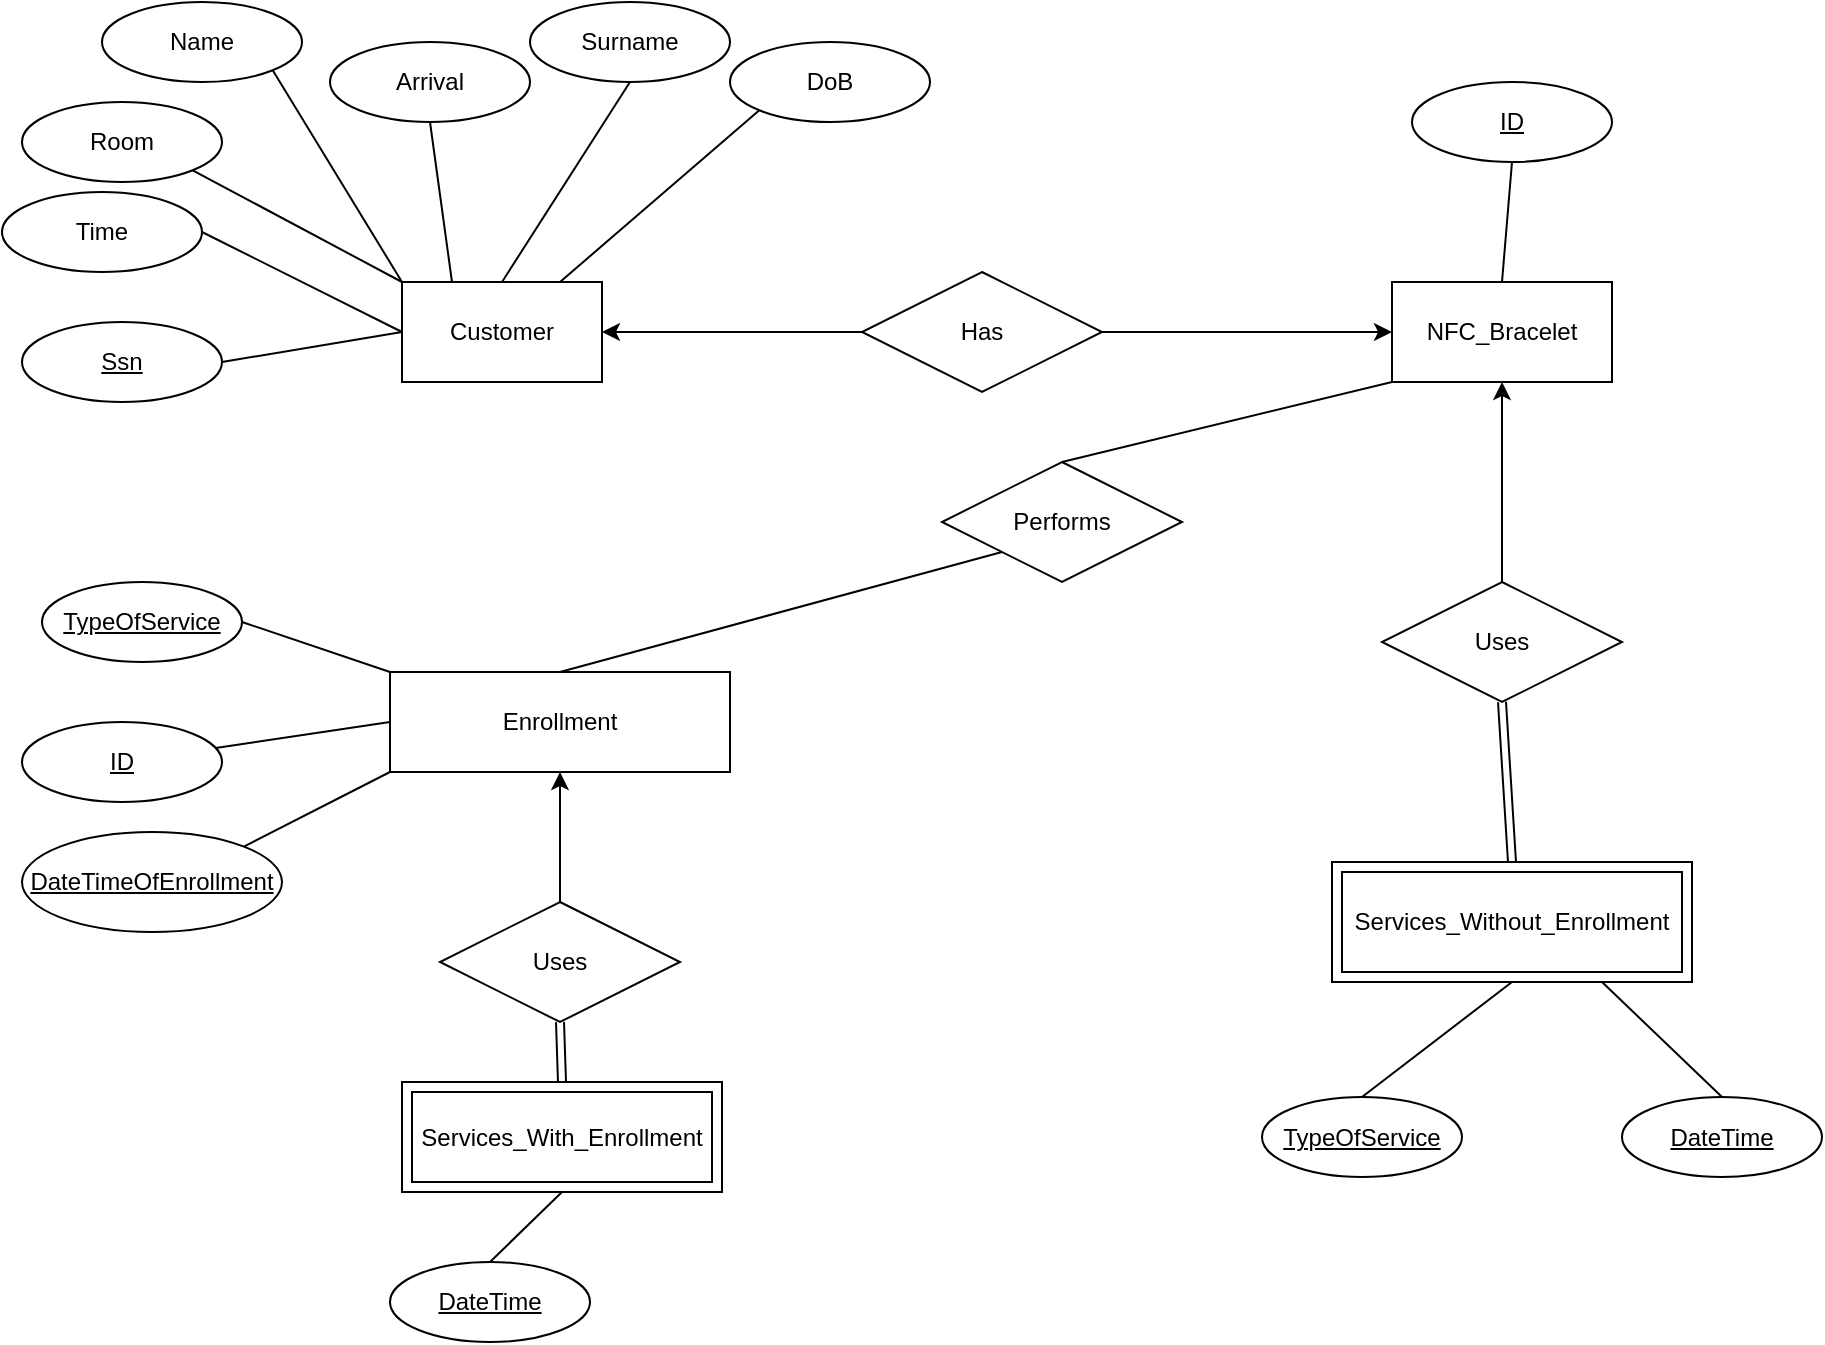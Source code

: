 <mxfile version="14.6.6" type="github">
  <diagram id="hD8x8rFiTOKmc3ZWUuP_" name="Page-1">
    <mxGraphModel dx="1504" dy="645" grid="1" gridSize="10" guides="1" tooltips="1" connect="1" arrows="1" fold="1" page="1" pageScale="1" pageWidth="827" pageHeight="1169" math="0" shadow="0">
      <root>
        <mxCell id="0" />
        <mxCell id="1" parent="0" />
        <mxCell id="cgFxiKVTE2_JD3lSgvtE-6" value="Customer" style="whiteSpace=wrap;html=1;align=center;" parent="1" vertex="1">
          <mxGeometry x="200" y="150" width="100" height="50" as="geometry" />
        </mxCell>
        <mxCell id="cgFxiKVTE2_JD3lSgvtE-7" value="Room" style="ellipse;whiteSpace=wrap;html=1;align=center;" parent="1" vertex="1">
          <mxGeometry x="10" y="60" width="100" height="40" as="geometry" />
        </mxCell>
        <mxCell id="cgFxiKVTE2_JD3lSgvtE-8" value="DoB" style="ellipse;whiteSpace=wrap;html=1;align=center;" parent="1" vertex="1">
          <mxGeometry x="364" y="30" width="100" height="40" as="geometry" />
        </mxCell>
        <mxCell id="cgFxiKVTE2_JD3lSgvtE-9" value="Surname" style="ellipse;whiteSpace=wrap;html=1;align=center;" parent="1" vertex="1">
          <mxGeometry x="264" y="10" width="100" height="40" as="geometry" />
        </mxCell>
        <mxCell id="cgFxiKVTE2_JD3lSgvtE-10" value="Name" style="ellipse;whiteSpace=wrap;html=1;align=center;" parent="1" vertex="1">
          <mxGeometry x="50" y="10" width="100" height="40" as="geometry" />
        </mxCell>
        <mxCell id="cgFxiKVTE2_JD3lSgvtE-13" value="Arrival" style="ellipse;whiteSpace=wrap;html=1;align=center;" parent="1" vertex="1">
          <mxGeometry x="164" y="30" width="100" height="40" as="geometry" />
        </mxCell>
        <mxCell id="cgFxiKVTE2_JD3lSgvtE-14" value="Time" style="ellipse;whiteSpace=wrap;html=1;align=center;" parent="1" vertex="1">
          <mxGeometry y="105" width="100" height="40" as="geometry" />
        </mxCell>
        <mxCell id="cgFxiKVTE2_JD3lSgvtE-32" value="" style="endArrow=none;html=1;rounded=0;entryX=0;entryY=0;entryDx=0;entryDy=0;exitX=1;exitY=1;exitDx=0;exitDy=0;" parent="1" source="cgFxiKVTE2_JD3lSgvtE-10" target="cgFxiKVTE2_JD3lSgvtE-6" edge="1">
          <mxGeometry relative="1" as="geometry">
            <mxPoint x="90" y="90" as="sourcePoint" />
            <mxPoint x="250" y="90" as="targetPoint" />
          </mxGeometry>
        </mxCell>
        <mxCell id="cgFxiKVTE2_JD3lSgvtE-34" value="" style="endArrow=none;html=1;rounded=0;entryX=0;entryY=1;entryDx=0;entryDy=0;" parent="1" source="cgFxiKVTE2_JD3lSgvtE-6" target="cgFxiKVTE2_JD3lSgvtE-8" edge="1">
          <mxGeometry relative="1" as="geometry">
            <mxPoint x="380" y="195" as="sourcePoint" />
            <mxPoint x="540" y="195" as="targetPoint" />
          </mxGeometry>
        </mxCell>
        <mxCell id="cgFxiKVTE2_JD3lSgvtE-35" value="" style="endArrow=none;html=1;rounded=0;exitX=0.5;exitY=0;exitDx=0;exitDy=0;entryX=0.5;entryY=1;entryDx=0;entryDy=0;" parent="1" source="cgFxiKVTE2_JD3lSgvtE-6" target="cgFxiKVTE2_JD3lSgvtE-9" edge="1">
          <mxGeometry relative="1" as="geometry">
            <mxPoint x="280" y="130" as="sourcePoint" />
            <mxPoint x="440" y="130" as="targetPoint" />
          </mxGeometry>
        </mxCell>
        <mxCell id="cgFxiKVTE2_JD3lSgvtE-36" value="" style="endArrow=none;html=1;rounded=0;exitX=0.5;exitY=1;exitDx=0;exitDy=0;entryX=0.25;entryY=0;entryDx=0;entryDy=0;" parent="1" source="cgFxiKVTE2_JD3lSgvtE-13" target="cgFxiKVTE2_JD3lSgvtE-6" edge="1">
          <mxGeometry relative="1" as="geometry">
            <mxPoint x="150" y="100" as="sourcePoint" />
            <mxPoint x="310" y="100" as="targetPoint" />
          </mxGeometry>
        </mxCell>
        <mxCell id="zJVIrOeDT5F8Ws3r5Uq4-25" style="edgeStyle=orthogonalEdgeStyle;rounded=0;orthogonalLoop=1;jettySize=auto;html=1;exitX=0;exitY=0.5;exitDx=0;exitDy=0;entryX=1;entryY=0.5;entryDx=0;entryDy=0;" edge="1" parent="1" source="cgFxiKVTE2_JD3lSgvtE-38" target="cgFxiKVTE2_JD3lSgvtE-6">
          <mxGeometry relative="1" as="geometry" />
        </mxCell>
        <mxCell id="zJVIrOeDT5F8Ws3r5Uq4-26" style="edgeStyle=orthogonalEdgeStyle;rounded=0;orthogonalLoop=1;jettySize=auto;html=1;exitX=1;exitY=0.5;exitDx=0;exitDy=0;" edge="1" parent="1" source="cgFxiKVTE2_JD3lSgvtE-38" target="cgFxiKVTE2_JD3lSgvtE-39">
          <mxGeometry relative="1" as="geometry" />
        </mxCell>
        <mxCell id="cgFxiKVTE2_JD3lSgvtE-38" value="Has" style="shape=rhombus;perimeter=rhombusPerimeter;whiteSpace=wrap;html=1;align=center;" parent="1" vertex="1">
          <mxGeometry x="430" y="145" width="120" height="60" as="geometry" />
        </mxCell>
        <mxCell id="cgFxiKVTE2_JD3lSgvtE-39" value="NFC_Bracelet" style="whiteSpace=wrap;html=1;align=center;" parent="1" vertex="1">
          <mxGeometry x="695" y="150" width="110" height="50" as="geometry" />
        </mxCell>
        <mxCell id="cgFxiKVTE2_JD3lSgvtE-41" value="&lt;u&gt;ID&lt;/u&gt;" style="ellipse;whiteSpace=wrap;html=1;align=center;" parent="1" vertex="1">
          <mxGeometry x="705" y="50" width="100" height="40" as="geometry" />
        </mxCell>
        <mxCell id="cgFxiKVTE2_JD3lSgvtE-42" value="" style="endArrow=none;html=1;rounded=0;entryX=0.5;entryY=1;entryDx=0;entryDy=0;exitX=0.5;exitY=0;exitDx=0;exitDy=0;" parent="1" source="cgFxiKVTE2_JD3lSgvtE-39" target="cgFxiKVTE2_JD3lSgvtE-41" edge="1">
          <mxGeometry relative="1" as="geometry">
            <mxPoint x="280" y="130" as="sourcePoint" />
            <mxPoint x="440" y="130" as="targetPoint" />
          </mxGeometry>
        </mxCell>
        <mxCell id="3_kX5ixNashs4jqHw_7I-2" value="Enrollment" style="whiteSpace=wrap;html=1;align=center;" parent="1" vertex="1">
          <mxGeometry x="194" y="345" width="170" height="50" as="geometry" />
        </mxCell>
        <mxCell id="3_kX5ixNashs4jqHw_7I-7" value="Performs" style="shape=rhombus;perimeter=rhombusPerimeter;whiteSpace=wrap;html=1;align=center;" parent="1" vertex="1">
          <mxGeometry x="470" y="240" width="120" height="60" as="geometry" />
        </mxCell>
        <mxCell id="3_kX5ixNashs4jqHw_7I-15" value="" style="endArrow=none;html=1;rounded=0;exitX=1;exitY=0.5;exitDx=0;exitDy=0;entryX=0;entryY=0.5;entryDx=0;entryDy=0;" parent="1" source="cgFxiKVTE2_JD3lSgvtE-14" target="cgFxiKVTE2_JD3lSgvtE-6" edge="1">
          <mxGeometry relative="1" as="geometry">
            <mxPoint x="180" y="270" as="sourcePoint" />
            <mxPoint x="340" y="270" as="targetPoint" />
          </mxGeometry>
        </mxCell>
        <mxCell id="3_kX5ixNashs4jqHw_7I-16" value="&lt;u&gt;TypeOfService&lt;/u&gt;" style="ellipse;whiteSpace=wrap;html=1;align=center;" parent="1" vertex="1">
          <mxGeometry x="20" y="300" width="100" height="40" as="geometry" />
        </mxCell>
        <mxCell id="3_kX5ixNashs4jqHw_7I-19" value="Ssn" style="ellipse;whiteSpace=wrap;html=1;align=center;fontStyle=4;" parent="1" vertex="1">
          <mxGeometry x="10" y="170" width="100" height="40" as="geometry" />
        </mxCell>
        <mxCell id="3_kX5ixNashs4jqHw_7I-22" value="" style="endArrow=none;html=1;rounded=0;exitX=1;exitY=0.5;exitDx=0;exitDy=0;entryX=0;entryY=0.5;entryDx=0;entryDy=0;" parent="1" source="3_kX5ixNashs4jqHw_7I-19" target="cgFxiKVTE2_JD3lSgvtE-6" edge="1">
          <mxGeometry relative="1" as="geometry">
            <mxPoint x="200" y="190" as="sourcePoint" />
            <mxPoint x="360" y="190" as="targetPoint" />
          </mxGeometry>
        </mxCell>
        <mxCell id="3_kX5ixNashs4jqHw_7I-23" value="" style="endArrow=none;html=1;rounded=0;entryX=0;entryY=0;entryDx=0;entryDy=0;exitX=1;exitY=1;exitDx=0;exitDy=0;" parent="1" source="cgFxiKVTE2_JD3lSgvtE-7" target="cgFxiKVTE2_JD3lSgvtE-6" edge="1">
          <mxGeometry relative="1" as="geometry">
            <mxPoint x="200" y="190" as="sourcePoint" />
            <mxPoint x="350" y="270" as="targetPoint" />
          </mxGeometry>
        </mxCell>
        <mxCell id="3_kX5ixNashs4jqHw_7I-31" value="&lt;u&gt;TypeOfService&lt;/u&gt;" style="ellipse;whiteSpace=wrap;html=1;align=center;" parent="1" vertex="1">
          <mxGeometry x="630" y="557.5" width="100" height="40" as="geometry" />
        </mxCell>
        <mxCell id="zJVIrOeDT5F8Ws3r5Uq4-2" value="" style="endArrow=none;html=1;rounded=0;exitX=0;exitY=1;exitDx=0;exitDy=0;entryX=0.5;entryY=0;entryDx=0;entryDy=0;" edge="1" parent="1" source="3_kX5ixNashs4jqHw_7I-7" target="3_kX5ixNashs4jqHw_7I-2">
          <mxGeometry relative="1" as="geometry">
            <mxPoint x="430" y="290" as="sourcePoint" />
            <mxPoint x="590" y="290" as="targetPoint" />
          </mxGeometry>
        </mxCell>
        <mxCell id="zJVIrOeDT5F8Ws3r5Uq4-3" style="edgeStyle=orthogonalEdgeStyle;rounded=0;orthogonalLoop=1;jettySize=auto;html=1;exitX=0.5;exitY=1;exitDx=0;exitDy=0;" edge="1" parent="1" source="3_kX5ixNashs4jqHw_7I-16" target="3_kX5ixNashs4jqHw_7I-16">
          <mxGeometry relative="1" as="geometry" />
        </mxCell>
        <mxCell id="zJVIrOeDT5F8Ws3r5Uq4-4" value="" style="endArrow=none;html=1;rounded=0;entryX=0;entryY=0;entryDx=0;entryDy=0;exitX=1;exitY=0.5;exitDx=0;exitDy=0;" edge="1" parent="1" source="3_kX5ixNashs4jqHw_7I-16" target="3_kX5ixNashs4jqHw_7I-2">
          <mxGeometry relative="1" as="geometry">
            <mxPoint x="430" y="290" as="sourcePoint" />
            <mxPoint x="590" y="290" as="targetPoint" />
          </mxGeometry>
        </mxCell>
        <mxCell id="zJVIrOeDT5F8Ws3r5Uq4-27" style="edgeStyle=orthogonalEdgeStyle;rounded=0;orthogonalLoop=1;jettySize=auto;html=1;exitX=0.5;exitY=0;exitDx=0;exitDy=0;entryX=0.5;entryY=1;entryDx=0;entryDy=0;" edge="1" parent="1" source="zJVIrOeDT5F8Ws3r5Uq4-6" target="3_kX5ixNashs4jqHw_7I-2">
          <mxGeometry relative="1" as="geometry" />
        </mxCell>
        <mxCell id="zJVIrOeDT5F8Ws3r5Uq4-6" value="Uses" style="shape=rhombus;perimeter=rhombusPerimeter;whiteSpace=wrap;html=1;align=center;" vertex="1" parent="1">
          <mxGeometry x="219" y="460" width="120" height="60" as="geometry" />
        </mxCell>
        <mxCell id="zJVIrOeDT5F8Ws3r5Uq4-48" style="edgeStyle=orthogonalEdgeStyle;rounded=0;orthogonalLoop=1;jettySize=auto;html=1;exitX=0.5;exitY=0;exitDx=0;exitDy=0;entryX=0.5;entryY=1;entryDx=0;entryDy=0;" edge="1" parent="1" source="zJVIrOeDT5F8Ws3r5Uq4-10" target="cgFxiKVTE2_JD3lSgvtE-39">
          <mxGeometry relative="1" as="geometry" />
        </mxCell>
        <mxCell id="zJVIrOeDT5F8Ws3r5Uq4-10" value="Uses" style="shape=rhombus;perimeter=rhombusPerimeter;whiteSpace=wrap;html=1;align=center;" vertex="1" parent="1">
          <mxGeometry x="690" y="300" width="120" height="60" as="geometry" />
        </mxCell>
        <mxCell id="zJVIrOeDT5F8Ws3r5Uq4-15" value="&lt;u&gt;ID&lt;/u&gt;" style="ellipse;whiteSpace=wrap;html=1;align=center;" vertex="1" parent="1">
          <mxGeometry x="10" y="370" width="100" height="40" as="geometry" />
        </mxCell>
        <mxCell id="zJVIrOeDT5F8Ws3r5Uq4-16" value="" style="endArrow=none;html=1;rounded=0;entryX=0;entryY=0.5;entryDx=0;entryDy=0;" edge="1" parent="1" source="zJVIrOeDT5F8Ws3r5Uq4-15" target="3_kX5ixNashs4jqHw_7I-2">
          <mxGeometry relative="1" as="geometry">
            <mxPoint x="550" y="350" as="sourcePoint" />
            <mxPoint x="710" y="350" as="targetPoint" />
          </mxGeometry>
        </mxCell>
        <mxCell id="zJVIrOeDT5F8Ws3r5Uq4-18" value="Services_With_Enrollment" style="shape=ext;margin=3;double=1;whiteSpace=wrap;html=1;align=center;" vertex="1" parent="1">
          <mxGeometry x="200" y="550" width="160" height="55" as="geometry" />
        </mxCell>
        <mxCell id="zJVIrOeDT5F8Ws3r5Uq4-21" value="" style="shape=link;html=1;rounded=0;exitX=0.5;exitY=0;exitDx=0;exitDy=0;entryX=0.5;entryY=1;entryDx=0;entryDy=0;" edge="1" parent="1" source="zJVIrOeDT5F8Ws3r5Uq4-18" target="zJVIrOeDT5F8Ws3r5Uq4-6">
          <mxGeometry relative="1" as="geometry">
            <mxPoint x="550" y="350" as="sourcePoint" />
            <mxPoint x="160" y="510" as="targetPoint" />
          </mxGeometry>
        </mxCell>
        <mxCell id="zJVIrOeDT5F8Ws3r5Uq4-29" value="" style="endArrow=none;html=1;rounded=0;entryX=0;entryY=1;entryDx=0;entryDy=0;exitX=0.5;exitY=0;exitDx=0;exitDy=0;" edge="1" parent="1" source="3_kX5ixNashs4jqHw_7I-7" target="cgFxiKVTE2_JD3lSgvtE-39">
          <mxGeometry relative="1" as="geometry">
            <mxPoint x="550" y="350" as="sourcePoint" />
            <mxPoint x="710" y="350" as="targetPoint" />
          </mxGeometry>
        </mxCell>
        <mxCell id="zJVIrOeDT5F8Ws3r5Uq4-30" value="Services_Without_Enrollment" style="shape=ext;margin=3;double=1;whiteSpace=wrap;html=1;align=center;" vertex="1" parent="1">
          <mxGeometry x="665" y="440" width="180" height="60" as="geometry" />
        </mxCell>
        <mxCell id="zJVIrOeDT5F8Ws3r5Uq4-33" value="" style="endArrow=none;html=1;rounded=0;entryX=0.5;entryY=0;entryDx=0;entryDy=0;exitX=0.5;exitY=1;exitDx=0;exitDy=0;" edge="1" parent="1" source="zJVIrOeDT5F8Ws3r5Uq4-30" target="3_kX5ixNashs4jqHw_7I-31">
          <mxGeometry relative="1" as="geometry">
            <mxPoint x="540" y="350" as="sourcePoint" />
            <mxPoint x="700" y="350" as="targetPoint" />
          </mxGeometry>
        </mxCell>
        <mxCell id="zJVIrOeDT5F8Ws3r5Uq4-38" value="DateTime" style="ellipse;whiteSpace=wrap;html=1;align=center;fontStyle=4;" vertex="1" parent="1">
          <mxGeometry x="810" y="557.5" width="100" height="40" as="geometry" />
        </mxCell>
        <mxCell id="zJVIrOeDT5F8Ws3r5Uq4-39" value="DateTime" style="ellipse;whiteSpace=wrap;html=1;align=center;fontStyle=4;" vertex="1" parent="1">
          <mxGeometry x="194" y="640" width="100" height="40" as="geometry" />
        </mxCell>
        <mxCell id="zJVIrOeDT5F8Ws3r5Uq4-41" value="" style="endArrow=none;html=1;rounded=0;entryX=0.5;entryY=0;entryDx=0;entryDy=0;exitX=0.75;exitY=1;exitDx=0;exitDy=0;" edge="1" parent="1" source="zJVIrOeDT5F8Ws3r5Uq4-30" target="zJVIrOeDT5F8Ws3r5Uq4-38">
          <mxGeometry relative="1" as="geometry">
            <mxPoint x="630" y="510" as="sourcePoint" />
            <mxPoint x="690" y="420" as="targetPoint" />
          </mxGeometry>
        </mxCell>
        <mxCell id="zJVIrOeDT5F8Ws3r5Uq4-42" value="" style="endArrow=none;html=1;rounded=0;exitX=0.5;exitY=0;exitDx=0;exitDy=0;entryX=0.5;entryY=1;entryDx=0;entryDy=0;" edge="1" parent="1" source="zJVIrOeDT5F8Ws3r5Uq4-39" target="zJVIrOeDT5F8Ws3r5Uq4-18">
          <mxGeometry relative="1" as="geometry">
            <mxPoint x="530" y="420" as="sourcePoint" />
            <mxPoint x="690" y="420" as="targetPoint" />
          </mxGeometry>
        </mxCell>
        <mxCell id="zJVIrOeDT5F8Ws3r5Uq4-43" value="&lt;u&gt;DateTimeOfEnrollment&lt;/u&gt;" style="ellipse;whiteSpace=wrap;html=1;align=center;" vertex="1" parent="1">
          <mxGeometry x="10" y="425" width="130" height="50" as="geometry" />
        </mxCell>
        <mxCell id="zJVIrOeDT5F8Ws3r5Uq4-44" value="" style="endArrow=none;html=1;rounded=0;entryX=0;entryY=1;entryDx=0;entryDy=0;exitX=1;exitY=0;exitDx=0;exitDy=0;" edge="1" parent="1" source="zJVIrOeDT5F8Ws3r5Uq4-43" target="3_kX5ixNashs4jqHw_7I-2">
          <mxGeometry relative="1" as="geometry">
            <mxPoint x="530" y="370" as="sourcePoint" />
            <mxPoint x="690" y="370" as="targetPoint" />
          </mxGeometry>
        </mxCell>
        <mxCell id="zJVIrOeDT5F8Ws3r5Uq4-49" value="" style="shape=link;html=1;rounded=0;exitX=0.5;exitY=0;exitDx=0;exitDy=0;entryX=0.5;entryY=1;entryDx=0;entryDy=0;" edge="1" parent="1" source="zJVIrOeDT5F8Ws3r5Uq4-30" target="zJVIrOeDT5F8Ws3r5Uq4-10">
          <mxGeometry relative="1" as="geometry">
            <mxPoint x="530" y="380" as="sourcePoint" />
            <mxPoint x="690" y="380" as="targetPoint" />
          </mxGeometry>
        </mxCell>
      </root>
    </mxGraphModel>
  </diagram>
</mxfile>
